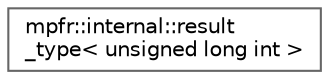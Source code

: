 digraph "类继承关系图"
{
 // LATEX_PDF_SIZE
  bgcolor="transparent";
  edge [fontname=Helvetica,fontsize=10,labelfontname=Helvetica,labelfontsize=10];
  node [fontname=Helvetica,fontsize=10,shape=box,height=0.2,width=0.4];
  rankdir="LR";
  Node0 [id="Node000000",label="mpfr::internal::result\l_type\< unsigned long int \>",height=0.2,width=0.4,color="grey40", fillcolor="white", style="filled",URL="$structmpfr_1_1internal_1_1result__type_3_01unsigned_01long_01int_01_4.html",tooltip=" "];
}
